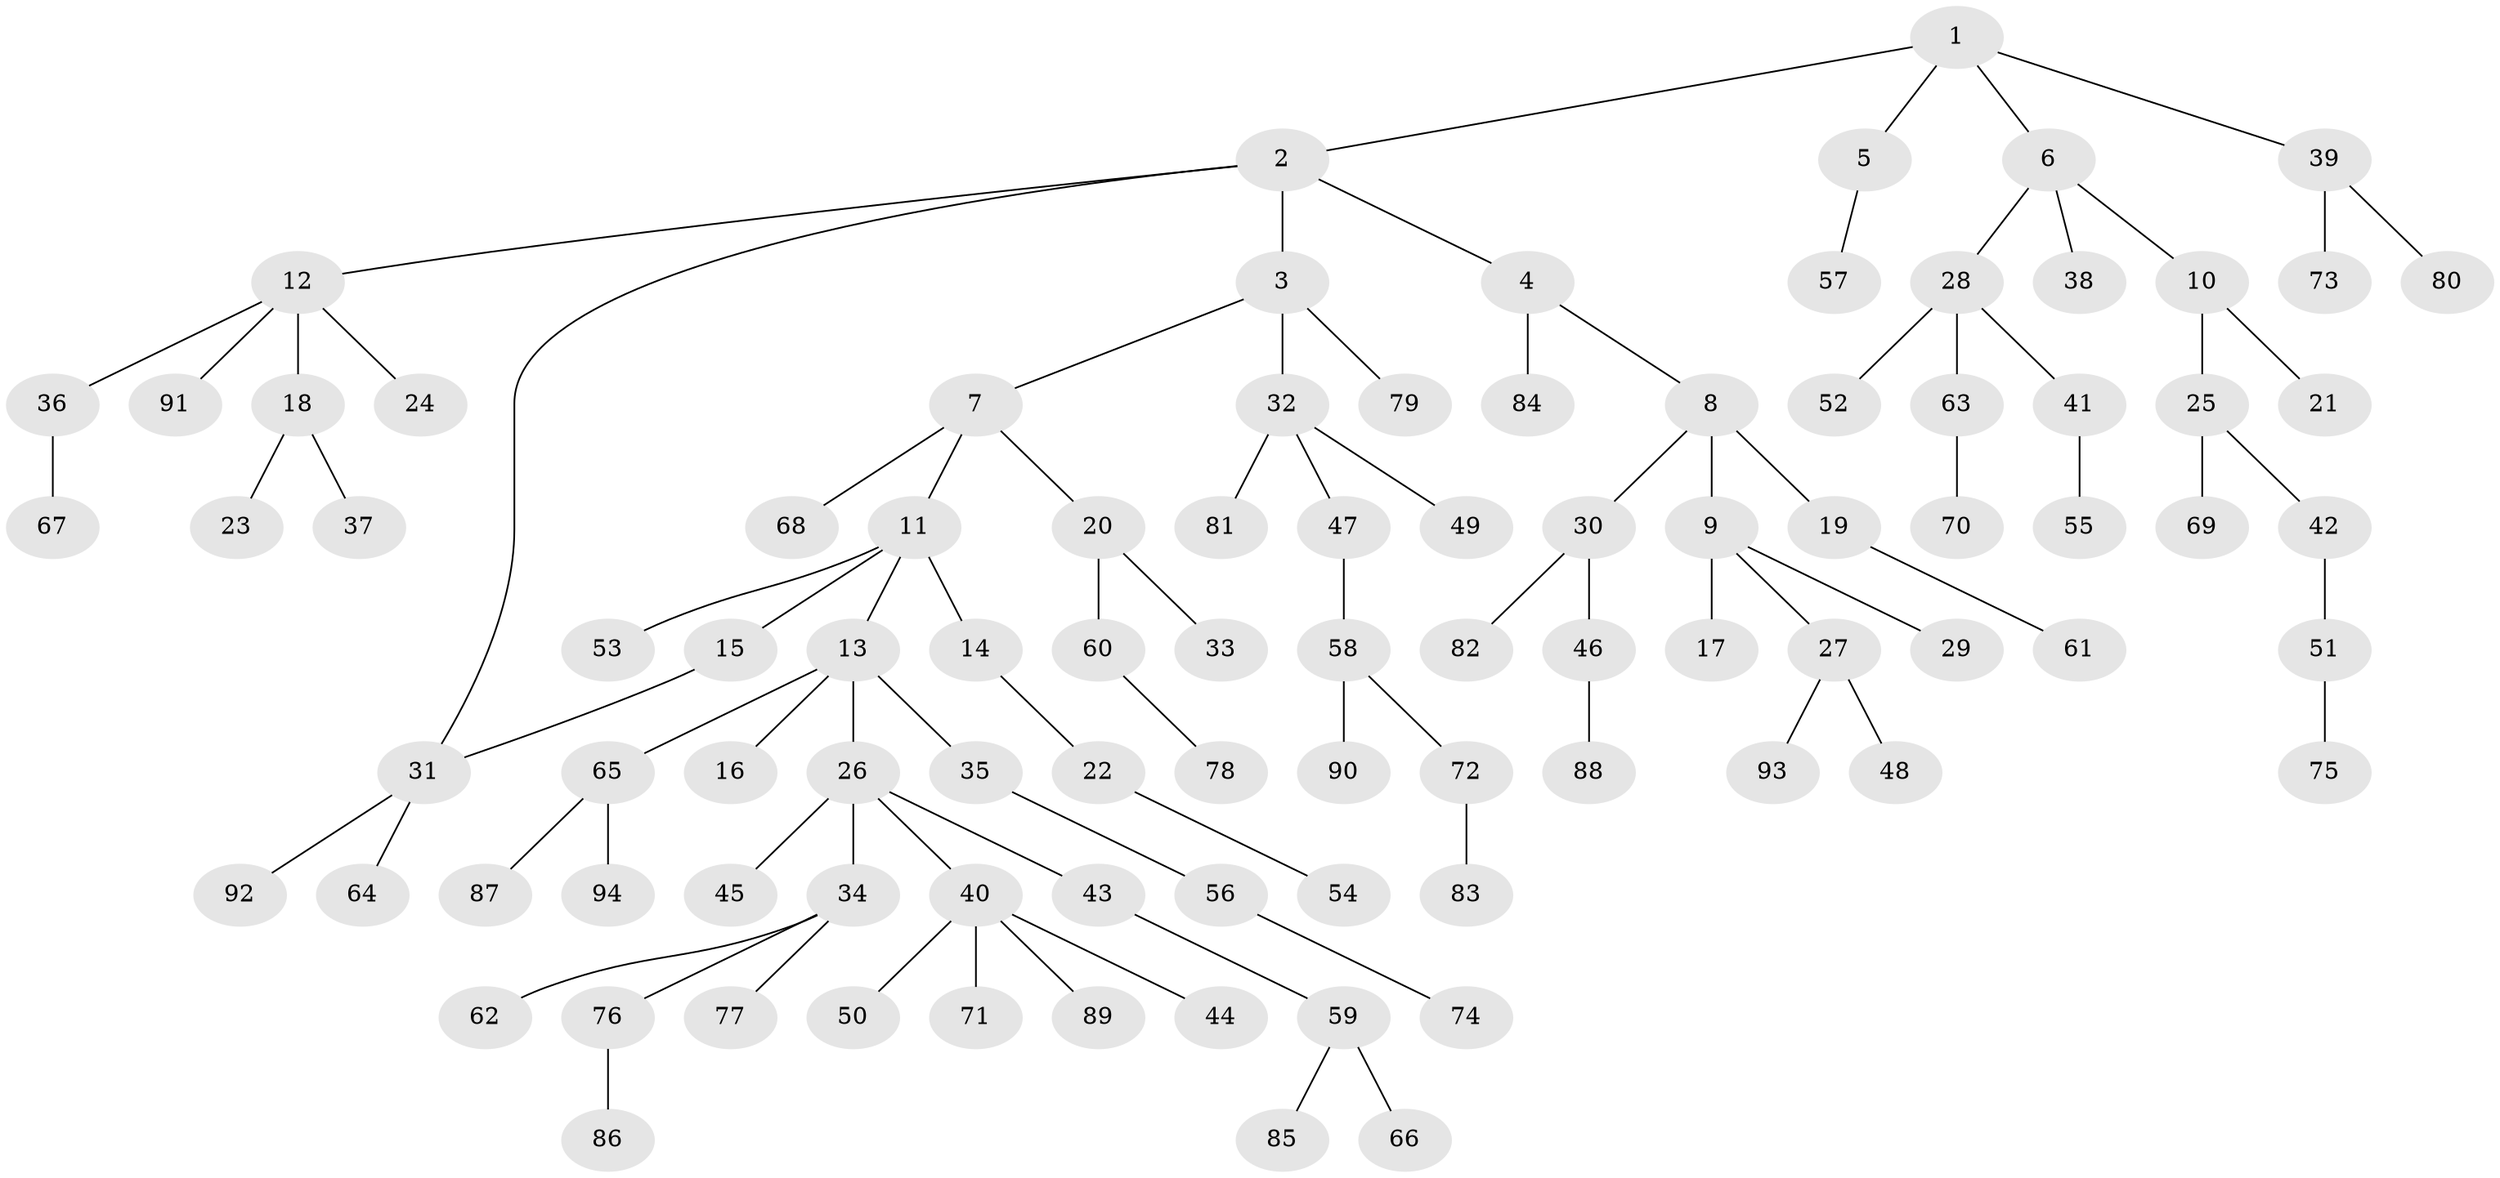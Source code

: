 // Generated by graph-tools (version 1.1) at 2025/34/03/09/25 02:34:07]
// undirected, 94 vertices, 94 edges
graph export_dot {
graph [start="1"]
  node [color=gray90,style=filled];
  1;
  2;
  3;
  4;
  5;
  6;
  7;
  8;
  9;
  10;
  11;
  12;
  13;
  14;
  15;
  16;
  17;
  18;
  19;
  20;
  21;
  22;
  23;
  24;
  25;
  26;
  27;
  28;
  29;
  30;
  31;
  32;
  33;
  34;
  35;
  36;
  37;
  38;
  39;
  40;
  41;
  42;
  43;
  44;
  45;
  46;
  47;
  48;
  49;
  50;
  51;
  52;
  53;
  54;
  55;
  56;
  57;
  58;
  59;
  60;
  61;
  62;
  63;
  64;
  65;
  66;
  67;
  68;
  69;
  70;
  71;
  72;
  73;
  74;
  75;
  76;
  77;
  78;
  79;
  80;
  81;
  82;
  83;
  84;
  85;
  86;
  87;
  88;
  89;
  90;
  91;
  92;
  93;
  94;
  1 -- 2;
  1 -- 5;
  1 -- 6;
  1 -- 39;
  2 -- 3;
  2 -- 4;
  2 -- 12;
  2 -- 31;
  3 -- 7;
  3 -- 32;
  3 -- 79;
  4 -- 8;
  4 -- 84;
  5 -- 57;
  6 -- 10;
  6 -- 28;
  6 -- 38;
  7 -- 11;
  7 -- 20;
  7 -- 68;
  8 -- 9;
  8 -- 19;
  8 -- 30;
  9 -- 17;
  9 -- 27;
  9 -- 29;
  10 -- 21;
  10 -- 25;
  11 -- 13;
  11 -- 14;
  11 -- 15;
  11 -- 53;
  12 -- 18;
  12 -- 24;
  12 -- 36;
  12 -- 91;
  13 -- 16;
  13 -- 26;
  13 -- 35;
  13 -- 65;
  14 -- 22;
  15 -- 31;
  18 -- 23;
  18 -- 37;
  19 -- 61;
  20 -- 33;
  20 -- 60;
  22 -- 54;
  25 -- 42;
  25 -- 69;
  26 -- 34;
  26 -- 40;
  26 -- 43;
  26 -- 45;
  27 -- 48;
  27 -- 93;
  28 -- 41;
  28 -- 52;
  28 -- 63;
  30 -- 46;
  30 -- 82;
  31 -- 64;
  31 -- 92;
  32 -- 47;
  32 -- 49;
  32 -- 81;
  34 -- 62;
  34 -- 76;
  34 -- 77;
  35 -- 56;
  36 -- 67;
  39 -- 73;
  39 -- 80;
  40 -- 44;
  40 -- 50;
  40 -- 71;
  40 -- 89;
  41 -- 55;
  42 -- 51;
  43 -- 59;
  46 -- 88;
  47 -- 58;
  51 -- 75;
  56 -- 74;
  58 -- 72;
  58 -- 90;
  59 -- 66;
  59 -- 85;
  60 -- 78;
  63 -- 70;
  65 -- 87;
  65 -- 94;
  72 -- 83;
  76 -- 86;
}
